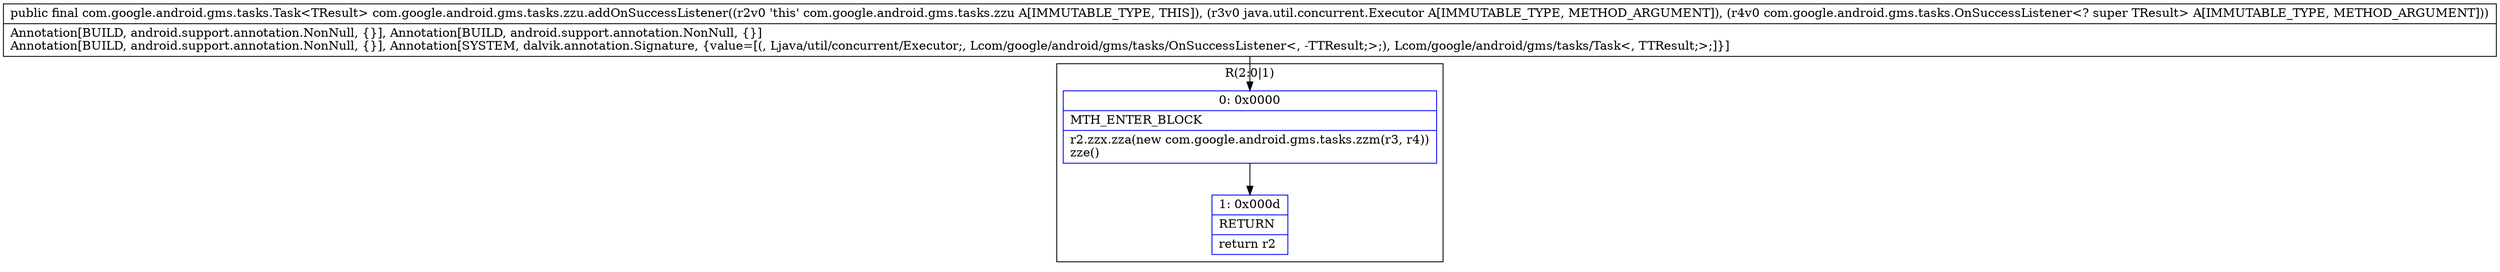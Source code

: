 digraph "CFG forcom.google.android.gms.tasks.zzu.addOnSuccessListener(Ljava\/util\/concurrent\/Executor;Lcom\/google\/android\/gms\/tasks\/OnSuccessListener;)Lcom\/google\/android\/gms\/tasks\/Task;" {
subgraph cluster_Region_1627317267 {
label = "R(2:0|1)";
node [shape=record,color=blue];
Node_0 [shape=record,label="{0\:\ 0x0000|MTH_ENTER_BLOCK\l|r2.zzx.zza(new com.google.android.gms.tasks.zzm(r3, r4))\lzze()\l}"];
Node_1 [shape=record,label="{1\:\ 0x000d|RETURN\l|return r2\l}"];
}
MethodNode[shape=record,label="{public final com.google.android.gms.tasks.Task\<TResult\> com.google.android.gms.tasks.zzu.addOnSuccessListener((r2v0 'this' com.google.android.gms.tasks.zzu A[IMMUTABLE_TYPE, THIS]), (r3v0 java.util.concurrent.Executor A[IMMUTABLE_TYPE, METHOD_ARGUMENT]), (r4v0 com.google.android.gms.tasks.OnSuccessListener\<? super TResult\> A[IMMUTABLE_TYPE, METHOD_ARGUMENT]))  | Annotation[BUILD, android.support.annotation.NonNull, \{\}], Annotation[BUILD, android.support.annotation.NonNull, \{\}]\lAnnotation[BUILD, android.support.annotation.NonNull, \{\}], Annotation[SYSTEM, dalvik.annotation.Signature, \{value=[(, Ljava\/util\/concurrent\/Executor;, Lcom\/google\/android\/gms\/tasks\/OnSuccessListener\<, \-TTResult;\>;), Lcom\/google\/android\/gms\/tasks\/Task\<, TTResult;\>;]\}]\l}"];
MethodNode -> Node_0;
Node_0 -> Node_1;
}

